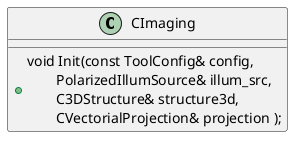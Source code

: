 {
  "sha1": "sm4bjbkzgq7oezbz97hhx9betzz345y",
  "insertion": {
    "when": "2024-11-23T15:35:39.096Z",
    "url": "https://forum.plantuml.net/14510/class-diagram-how-place-the-function-parameters-multiline",
    "user": "The-Lum"
  }
}
@startuml
class CImaging {
    +void Init(const ToolConfig& config,\n\
        PolarizedIllumSource& illum_src,\n\
        C3DStructure& structure3d,\n\
        CVectorialProjection& projection );
}
@enduml
